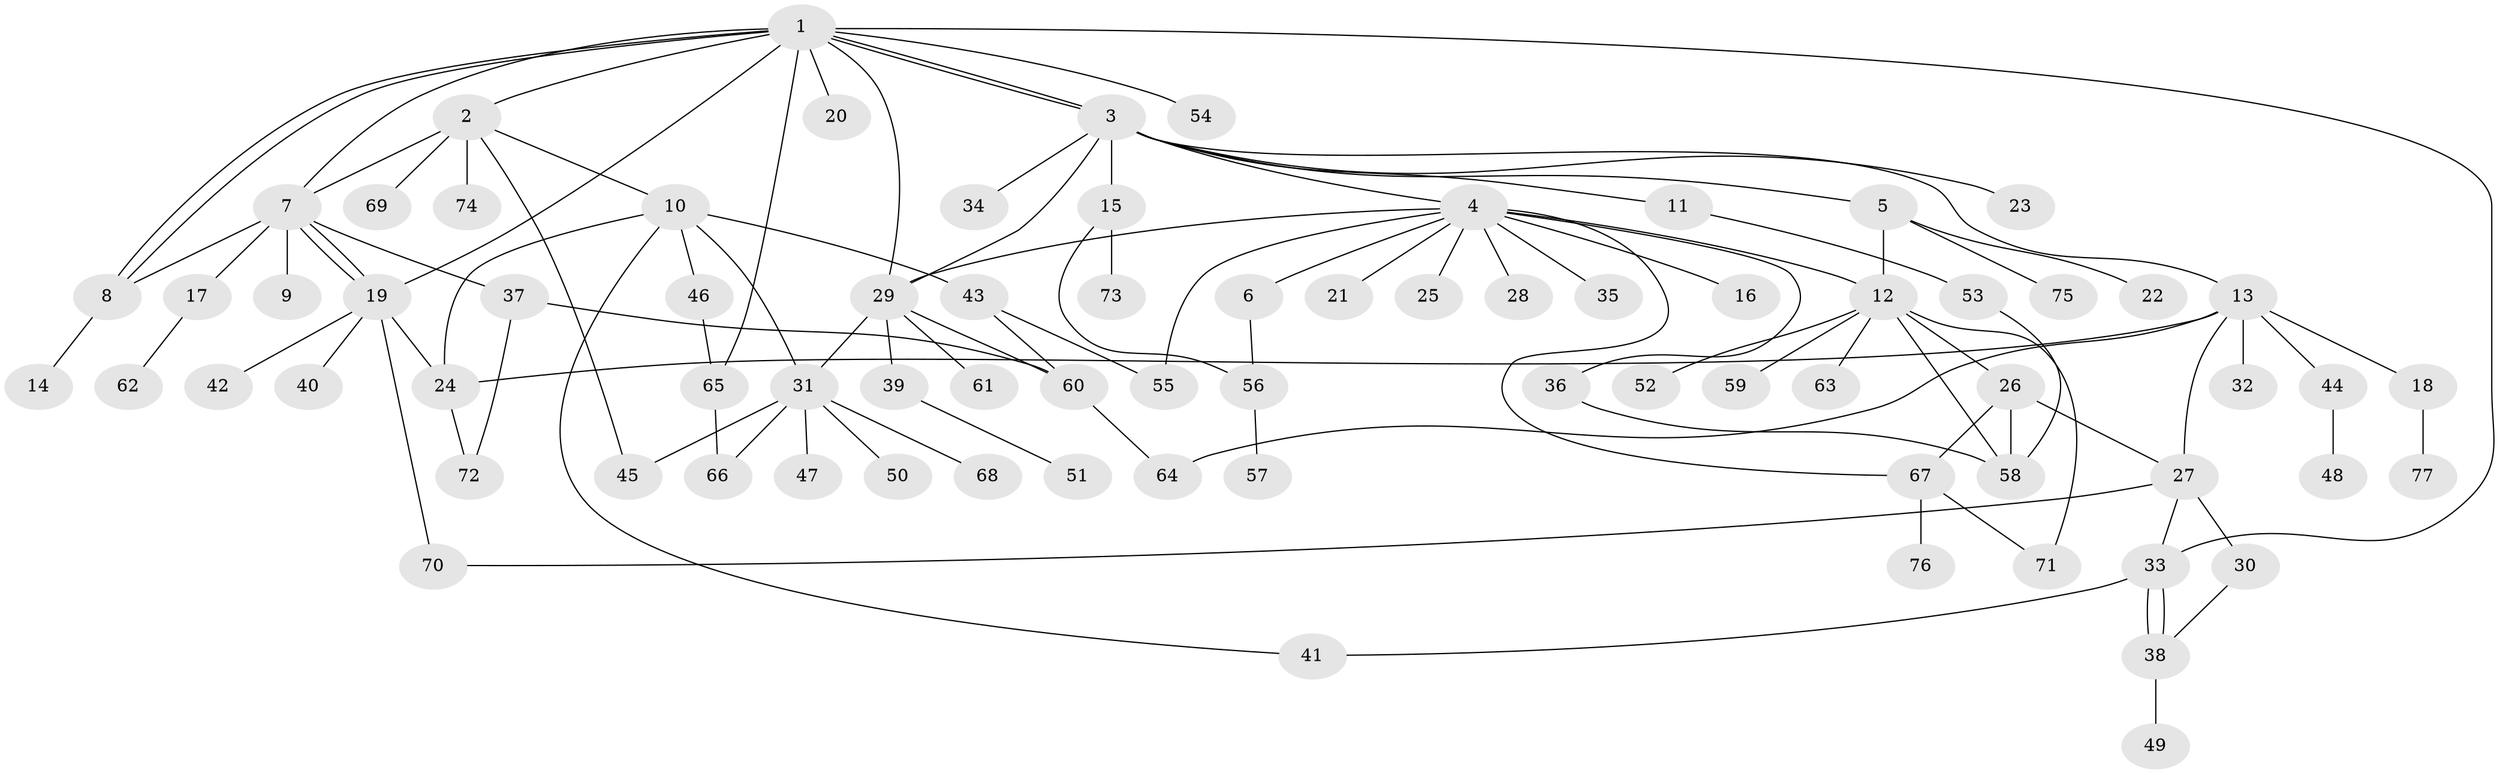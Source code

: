 // coarse degree distribution, {7: 0.06451612903225806, 4: 0.12903225806451613, 6: 0.12903225806451613, 2: 0.22580645161290322, 3: 0.0967741935483871, 5: 0.1935483870967742, 1: 0.16129032258064516}
// Generated by graph-tools (version 1.1) at 2025/50/03/04/25 22:50:33]
// undirected, 77 vertices, 108 edges
graph export_dot {
  node [color=gray90,style=filled];
  1;
  2;
  3;
  4;
  5;
  6;
  7;
  8;
  9;
  10;
  11;
  12;
  13;
  14;
  15;
  16;
  17;
  18;
  19;
  20;
  21;
  22;
  23;
  24;
  25;
  26;
  27;
  28;
  29;
  30;
  31;
  32;
  33;
  34;
  35;
  36;
  37;
  38;
  39;
  40;
  41;
  42;
  43;
  44;
  45;
  46;
  47;
  48;
  49;
  50;
  51;
  52;
  53;
  54;
  55;
  56;
  57;
  58;
  59;
  60;
  61;
  62;
  63;
  64;
  65;
  66;
  67;
  68;
  69;
  70;
  71;
  72;
  73;
  74;
  75;
  76;
  77;
  1 -- 2;
  1 -- 3;
  1 -- 3;
  1 -- 7;
  1 -- 8;
  1 -- 8;
  1 -- 19;
  1 -- 20;
  1 -- 29;
  1 -- 33;
  1 -- 54;
  1 -- 65;
  2 -- 7;
  2 -- 10;
  2 -- 45;
  2 -- 69;
  2 -- 74;
  3 -- 4;
  3 -- 5;
  3 -- 11;
  3 -- 13;
  3 -- 15;
  3 -- 23;
  3 -- 29;
  3 -- 34;
  4 -- 6;
  4 -- 12;
  4 -- 16;
  4 -- 21;
  4 -- 25;
  4 -- 28;
  4 -- 29;
  4 -- 35;
  4 -- 36;
  4 -- 55;
  4 -- 67;
  5 -- 12;
  5 -- 22;
  5 -- 75;
  6 -- 56;
  7 -- 8;
  7 -- 9;
  7 -- 17;
  7 -- 19;
  7 -- 19;
  7 -- 37;
  8 -- 14;
  10 -- 24;
  10 -- 31;
  10 -- 41;
  10 -- 43;
  10 -- 46;
  11 -- 53;
  12 -- 26;
  12 -- 52;
  12 -- 58;
  12 -- 59;
  12 -- 63;
  12 -- 71;
  13 -- 18;
  13 -- 24;
  13 -- 27;
  13 -- 32;
  13 -- 44;
  13 -- 64;
  15 -- 56;
  15 -- 73;
  17 -- 62;
  18 -- 77;
  19 -- 24;
  19 -- 40;
  19 -- 42;
  19 -- 70;
  24 -- 72;
  26 -- 27;
  26 -- 58;
  26 -- 67;
  27 -- 30;
  27 -- 33;
  27 -- 70;
  29 -- 31;
  29 -- 39;
  29 -- 60;
  29 -- 61;
  30 -- 38;
  31 -- 45;
  31 -- 47;
  31 -- 50;
  31 -- 66;
  31 -- 68;
  33 -- 38;
  33 -- 38;
  33 -- 41;
  36 -- 58;
  37 -- 60;
  37 -- 72;
  38 -- 49;
  39 -- 51;
  43 -- 55;
  43 -- 60;
  44 -- 48;
  46 -- 65;
  53 -- 58;
  56 -- 57;
  60 -- 64;
  65 -- 66;
  67 -- 71;
  67 -- 76;
}
